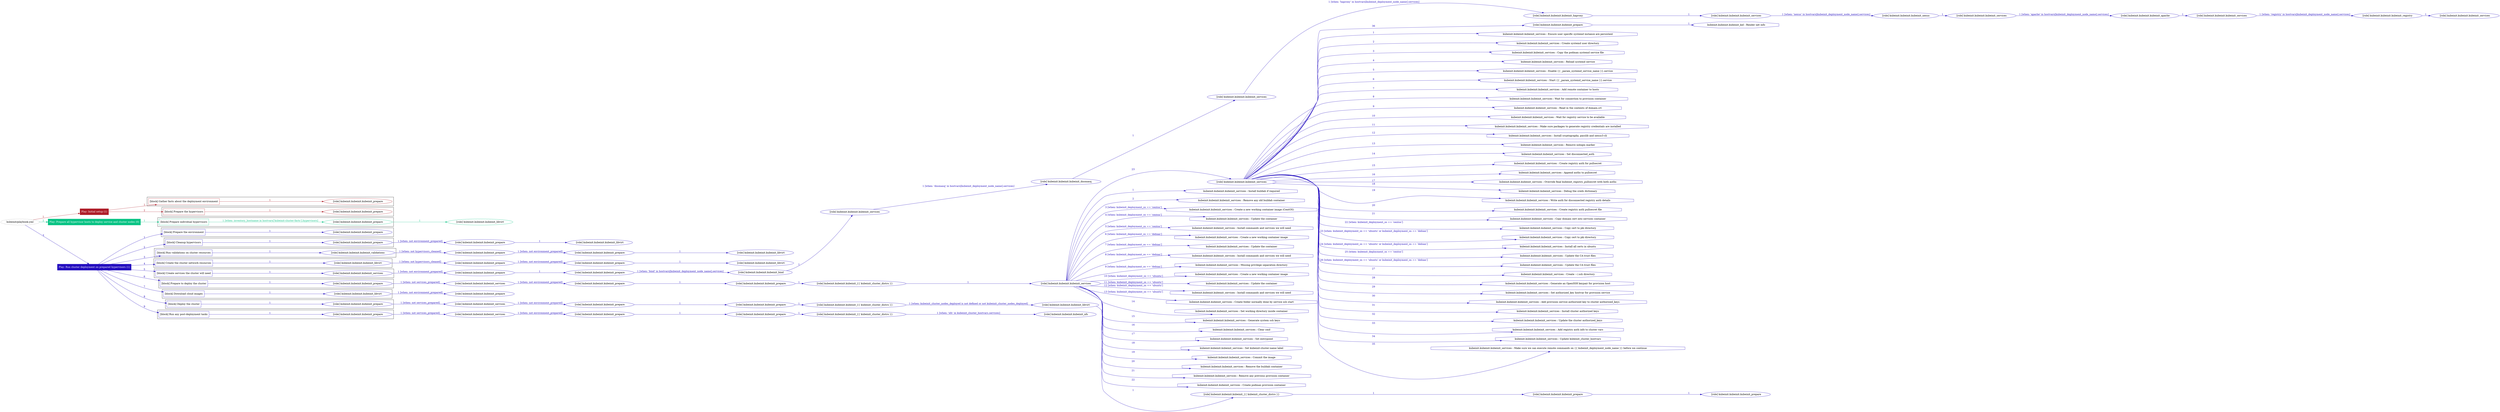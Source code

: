 digraph {
	graph [concentrate=true ordering=in rankdir=LR ratio=fill]
	edge [esep=5 sep=10]
	"kubeinit/playbook.yml" [id=root_node style=dotted]
	play_7d61ea6c [label="Play: Initial setup (1)" color="#af1d29" fontcolor="#ffffff" id=play_7d61ea6c shape=box style=filled tooltip=localhost]
	"kubeinit/playbook.yml" -> play_7d61ea6c [label="1 " color="#af1d29" fontcolor="#af1d29" id=edge_88c2e256 labeltooltip="1 " tooltip="1 "]
	subgraph "kubeinit.kubeinit.kubeinit_prepare" {
		role_218ba692 [label="[role] kubeinit.kubeinit.kubeinit_prepare" color="#af1d29" id=role_218ba692 tooltip="kubeinit.kubeinit.kubeinit_prepare"]
	}
	subgraph "kubeinit.kubeinit.kubeinit_prepare" {
		role_42e1cca1 [label="[role] kubeinit.kubeinit.kubeinit_prepare" color="#af1d29" id=role_42e1cca1 tooltip="kubeinit.kubeinit.kubeinit_prepare"]
	}
	subgraph "Play: Initial setup (1)" {
		play_7d61ea6c -> block_78f1d36e [label=1 color="#af1d29" fontcolor="#af1d29" id=edge_e539cd9f labeltooltip=1 tooltip=1]
		subgraph cluster_block_78f1d36e {
			block_78f1d36e [label="[block] Gather facts about the deployment environment" color="#af1d29" id=block_78f1d36e labeltooltip="Gather facts about the deployment environment" shape=box tooltip="Gather facts about the deployment environment"]
			block_78f1d36e -> role_218ba692 [label="1 " color="#af1d29" fontcolor="#af1d29" id=edge_df87d06f labeltooltip="1 " tooltip="1 "]
		}
		play_7d61ea6c -> block_b5ccfaa4 [label=2 color="#af1d29" fontcolor="#af1d29" id=edge_01717694 labeltooltip=2 tooltip=2]
		subgraph cluster_block_b5ccfaa4 {
			block_b5ccfaa4 [label="[block] Prepare the hypervisors" color="#af1d29" id=block_b5ccfaa4 labeltooltip="Prepare the hypervisors" shape=box tooltip="Prepare the hypervisors"]
			block_b5ccfaa4 -> role_42e1cca1 [label="1 " color="#af1d29" fontcolor="#af1d29" id=edge_dfc67ec9 labeltooltip="1 " tooltip="1 "]
		}
	}
	play_337996bc [label="Play: Prepare all hypervisor hosts to deploy service and cluster nodes (0)" color="#09c384" fontcolor="#ffffff" id=play_337996bc shape=box style=filled tooltip="Play: Prepare all hypervisor hosts to deploy service and cluster nodes (0)"]
	"kubeinit/playbook.yml" -> play_337996bc [label="2 " color="#09c384" fontcolor="#09c384" id=edge_3e38da52 labeltooltip="2 " tooltip="2 "]
	subgraph "kubeinit.kubeinit.kubeinit_libvirt" {
		role_587dbd79 [label="[role] kubeinit.kubeinit.kubeinit_libvirt" color="#09c384" id=role_587dbd79 tooltip="kubeinit.kubeinit.kubeinit_libvirt"]
	}
	subgraph "kubeinit.kubeinit.kubeinit_prepare" {
		role_90dcec0d [label="[role] kubeinit.kubeinit.kubeinit_prepare" color="#09c384" id=role_90dcec0d tooltip="kubeinit.kubeinit.kubeinit_prepare"]
		role_90dcec0d -> role_587dbd79 [label="1 " color="#09c384" fontcolor="#09c384" id=edge_f2568300 labeltooltip="1 " tooltip="1 "]
	}
	subgraph "Play: Prepare all hypervisor hosts to deploy service and cluster nodes (0)" {
		play_337996bc -> block_8254160a [label=1 color="#09c384" fontcolor="#09c384" id=edge_e2ed8697 labeltooltip=1 tooltip=1]
		subgraph cluster_block_8254160a {
			block_8254160a [label="[block] Prepare individual hypervisors" color="#09c384" id=block_8254160a labeltooltip="Prepare individual hypervisors" shape=box tooltip="Prepare individual hypervisors"]
			block_8254160a -> role_90dcec0d [label="1 [when: inventory_hostname in hostvars['kubeinit-cluster-facts'].hypervisors]" color="#09c384" fontcolor="#09c384" id=edge_5eb7672c labeltooltip="1 [when: inventory_hostname in hostvars['kubeinit-cluster-facts'].hypervisors]" tooltip="1 [when: inventory_hostname in hostvars['kubeinit-cluster-facts'].hypervisors]"]
		}
	}
	play_95678001 [label="Play: Run cluster deployment on prepared hypervisors (1)" color="#230dbf" fontcolor="#ffffff" id=play_95678001 shape=box style=filled tooltip=localhost]
	"kubeinit/playbook.yml" -> play_95678001 [label="3 " color="#230dbf" fontcolor="#230dbf" id=edge_7377258d labeltooltip="3 " tooltip="3 "]
	subgraph "kubeinit.kubeinit.kubeinit_prepare" {
		role_5d25a914 [label="[role] kubeinit.kubeinit.kubeinit_prepare" color="#230dbf" id=role_5d25a914 tooltip="kubeinit.kubeinit.kubeinit_prepare"]
	}
	subgraph "kubeinit.kubeinit.kubeinit_libvirt" {
		role_2cac97a5 [label="[role] kubeinit.kubeinit.kubeinit_libvirt" color="#230dbf" id=role_2cac97a5 tooltip="kubeinit.kubeinit.kubeinit_libvirt"]
	}
	subgraph "kubeinit.kubeinit.kubeinit_prepare" {
		role_19a13c45 [label="[role] kubeinit.kubeinit.kubeinit_prepare" color="#230dbf" id=role_19a13c45 tooltip="kubeinit.kubeinit.kubeinit_prepare"]
		role_19a13c45 -> role_2cac97a5 [label="1 " color="#230dbf" fontcolor="#230dbf" id=edge_e1b2a220 labeltooltip="1 " tooltip="1 "]
	}
	subgraph "kubeinit.kubeinit.kubeinit_prepare" {
		role_80992db8 [label="[role] kubeinit.kubeinit.kubeinit_prepare" color="#230dbf" id=role_80992db8 tooltip="kubeinit.kubeinit.kubeinit_prepare"]
		role_80992db8 -> role_19a13c45 [label="1 [when: not environment_prepared]" color="#230dbf" fontcolor="#230dbf" id=edge_bce3ff36 labeltooltip="1 [when: not environment_prepared]" tooltip="1 [when: not environment_prepared]"]
	}
	subgraph "kubeinit.kubeinit.kubeinit_libvirt" {
		role_c8761b97 [label="[role] kubeinit.kubeinit.kubeinit_libvirt" color="#230dbf" id=role_c8761b97 tooltip="kubeinit.kubeinit.kubeinit_libvirt"]
	}
	subgraph "kubeinit.kubeinit.kubeinit_prepare" {
		role_9e567386 [label="[role] kubeinit.kubeinit.kubeinit_prepare" color="#230dbf" id=role_9e567386 tooltip="kubeinit.kubeinit.kubeinit_prepare"]
		role_9e567386 -> role_c8761b97 [label="1 " color="#230dbf" fontcolor="#230dbf" id=edge_e63dd2c3 labeltooltip="1 " tooltip="1 "]
	}
	subgraph "kubeinit.kubeinit.kubeinit_prepare" {
		role_c4551bde [label="[role] kubeinit.kubeinit.kubeinit_prepare" color="#230dbf" id=role_c4551bde tooltip="kubeinit.kubeinit.kubeinit_prepare"]
		role_c4551bde -> role_9e567386 [label="1 [when: not environment_prepared]" color="#230dbf" fontcolor="#230dbf" id=edge_ccf11291 labeltooltip="1 [when: not environment_prepared]" tooltip="1 [when: not environment_prepared]"]
	}
	subgraph "kubeinit.kubeinit.kubeinit_validations" {
		role_9ee7cbcf [label="[role] kubeinit.kubeinit.kubeinit_validations" color="#230dbf" id=role_9ee7cbcf tooltip="kubeinit.kubeinit.kubeinit_validations"]
		role_9ee7cbcf -> role_c4551bde [label="1 [when: not hypervisors_cleaned]" color="#230dbf" fontcolor="#230dbf" id=edge_782baaf1 labeltooltip="1 [when: not hypervisors_cleaned]" tooltip="1 [when: not hypervisors_cleaned]"]
	}
	subgraph "kubeinit.kubeinit.kubeinit_libvirt" {
		role_fae873b2 [label="[role] kubeinit.kubeinit.kubeinit_libvirt" color="#230dbf" id=role_fae873b2 tooltip="kubeinit.kubeinit.kubeinit_libvirt"]
	}
	subgraph "kubeinit.kubeinit.kubeinit_prepare" {
		role_1d4e5b39 [label="[role] kubeinit.kubeinit.kubeinit_prepare" color="#230dbf" id=role_1d4e5b39 tooltip="kubeinit.kubeinit.kubeinit_prepare"]
		role_1d4e5b39 -> role_fae873b2 [label="1 " color="#230dbf" fontcolor="#230dbf" id=edge_d7d462d2 labeltooltip="1 " tooltip="1 "]
	}
	subgraph "kubeinit.kubeinit.kubeinit_prepare" {
		role_d7343a6d [label="[role] kubeinit.kubeinit.kubeinit_prepare" color="#230dbf" id=role_d7343a6d tooltip="kubeinit.kubeinit.kubeinit_prepare"]
		role_d7343a6d -> role_1d4e5b39 [label="1 [when: not environment_prepared]" color="#230dbf" fontcolor="#230dbf" id=edge_96cd9d41 labeltooltip="1 [when: not environment_prepared]" tooltip="1 [when: not environment_prepared]"]
	}
	subgraph "kubeinit.kubeinit.kubeinit_libvirt" {
		role_e033e27e [label="[role] kubeinit.kubeinit.kubeinit_libvirt" color="#230dbf" id=role_e033e27e tooltip="kubeinit.kubeinit.kubeinit_libvirt"]
		role_e033e27e -> role_d7343a6d [label="1 [when: not hypervisors_cleaned]" color="#230dbf" fontcolor="#230dbf" id=edge_8e3ccb57 labeltooltip="1 [when: not hypervisors_cleaned]" tooltip="1 [when: not hypervisors_cleaned]"]
	}
	subgraph "kubeinit.kubeinit.kubeinit_services" {
		role_db123573 [label="[role] kubeinit.kubeinit.kubeinit_services" color="#230dbf" id=role_db123573 tooltip="kubeinit.kubeinit.kubeinit_services"]
	}
	subgraph "kubeinit.kubeinit.kubeinit_registry" {
		role_88b994d7 [label="[role] kubeinit.kubeinit.kubeinit_registry" color="#230dbf" id=role_88b994d7 tooltip="kubeinit.kubeinit.kubeinit_registry"]
		role_88b994d7 -> role_db123573 [label="1 " color="#230dbf" fontcolor="#230dbf" id=edge_b300190f labeltooltip="1 " tooltip="1 "]
	}
	subgraph "kubeinit.kubeinit.kubeinit_services" {
		role_d9fad2c3 [label="[role] kubeinit.kubeinit.kubeinit_services" color="#230dbf" id=role_d9fad2c3 tooltip="kubeinit.kubeinit.kubeinit_services"]
		role_d9fad2c3 -> role_88b994d7 [label="1 [when: 'registry' in hostvars[kubeinit_deployment_node_name].services]" color="#230dbf" fontcolor="#230dbf" id=edge_56b91cc3 labeltooltip="1 [when: 'registry' in hostvars[kubeinit_deployment_node_name].services]" tooltip="1 [when: 'registry' in hostvars[kubeinit_deployment_node_name].services]"]
	}
	subgraph "kubeinit.kubeinit.kubeinit_apache" {
		role_f2ddef99 [label="[role] kubeinit.kubeinit.kubeinit_apache" color="#230dbf" id=role_f2ddef99 tooltip="kubeinit.kubeinit.kubeinit_apache"]
		role_f2ddef99 -> role_d9fad2c3 [label="1 " color="#230dbf" fontcolor="#230dbf" id=edge_4757cba7 labeltooltip="1 " tooltip="1 "]
	}
	subgraph "kubeinit.kubeinit.kubeinit_services" {
		role_0df9dbcc [label="[role] kubeinit.kubeinit.kubeinit_services" color="#230dbf" id=role_0df9dbcc tooltip="kubeinit.kubeinit.kubeinit_services"]
		role_0df9dbcc -> role_f2ddef99 [label="1 [when: 'apache' in hostvars[kubeinit_deployment_node_name].services]" color="#230dbf" fontcolor="#230dbf" id=edge_34fe0ac6 labeltooltip="1 [when: 'apache' in hostvars[kubeinit_deployment_node_name].services]" tooltip="1 [when: 'apache' in hostvars[kubeinit_deployment_node_name].services]"]
	}
	subgraph "kubeinit.kubeinit.kubeinit_nexus" {
		role_4dfe789b [label="[role] kubeinit.kubeinit.kubeinit_nexus" color="#230dbf" id=role_4dfe789b tooltip="kubeinit.kubeinit.kubeinit_nexus"]
		role_4dfe789b -> role_0df9dbcc [label="1 " color="#230dbf" fontcolor="#230dbf" id=edge_fd6e7ac4 labeltooltip="1 " tooltip="1 "]
	}
	subgraph "kubeinit.kubeinit.kubeinit_services" {
		role_3d70c609 [label="[role] kubeinit.kubeinit.kubeinit_services" color="#230dbf" id=role_3d70c609 tooltip="kubeinit.kubeinit.kubeinit_services"]
		role_3d70c609 -> role_4dfe789b [label="1 [when: 'nexus' in hostvars[kubeinit_deployment_node_name].services]" color="#230dbf" fontcolor="#230dbf" id=edge_78c424fd labeltooltip="1 [when: 'nexus' in hostvars[kubeinit_deployment_node_name].services]" tooltip="1 [when: 'nexus' in hostvars[kubeinit_deployment_node_name].services]"]
	}
	subgraph "kubeinit.kubeinit.kubeinit_haproxy" {
		role_f7423091 [label="[role] kubeinit.kubeinit.kubeinit_haproxy" color="#230dbf" id=role_f7423091 tooltip="kubeinit.kubeinit.kubeinit_haproxy"]
		role_f7423091 -> role_3d70c609 [label="1 " color="#230dbf" fontcolor="#230dbf" id=edge_32656a90 labeltooltip="1 " tooltip="1 "]
	}
	subgraph "kubeinit.kubeinit.kubeinit_services" {
		role_9e893a77 [label="[role] kubeinit.kubeinit.kubeinit_services" color="#230dbf" id=role_9e893a77 tooltip="kubeinit.kubeinit.kubeinit_services"]
		role_9e893a77 -> role_f7423091 [label="1 [when: 'haproxy' in hostvars[kubeinit_deployment_node_name].services]" color="#230dbf" fontcolor="#230dbf" id=edge_9fe0dad7 labeltooltip="1 [when: 'haproxy' in hostvars[kubeinit_deployment_node_name].services]" tooltip="1 [when: 'haproxy' in hostvars[kubeinit_deployment_node_name].services]"]
	}
	subgraph "kubeinit.kubeinit.kubeinit_dnsmasq" {
		role_34a0e9b1 [label="[role] kubeinit.kubeinit.kubeinit_dnsmasq" color="#230dbf" id=role_34a0e9b1 tooltip="kubeinit.kubeinit.kubeinit_dnsmasq"]
		role_34a0e9b1 -> role_9e893a77 [label="1 " color="#230dbf" fontcolor="#230dbf" id=edge_c68420bf labeltooltip="1 " tooltip="1 "]
	}
	subgraph "kubeinit.kubeinit.kubeinit_services" {
		role_580269e7 [label="[role] kubeinit.kubeinit.kubeinit_services" color="#230dbf" id=role_580269e7 tooltip="kubeinit.kubeinit.kubeinit_services"]
		role_580269e7 -> role_34a0e9b1 [label="1 [when: 'dnsmasq' in hostvars[kubeinit_deployment_node_name].services]" color="#230dbf" fontcolor="#230dbf" id=edge_71a7fb12 labeltooltip="1 [when: 'dnsmasq' in hostvars[kubeinit_deployment_node_name].services]" tooltip="1 [when: 'dnsmasq' in hostvars[kubeinit_deployment_node_name].services]"]
	}
	subgraph "kubeinit.kubeinit.kubeinit_bind" {
		role_4f9d4d22 [label="[role] kubeinit.kubeinit.kubeinit_bind" color="#230dbf" id=role_4f9d4d22 tooltip="kubeinit.kubeinit.kubeinit_bind"]
		role_4f9d4d22 -> role_580269e7 [label="1 " color="#230dbf" fontcolor="#230dbf" id=edge_3c36a579 labeltooltip="1 " tooltip="1 "]
	}
	subgraph "kubeinit.kubeinit.kubeinit_prepare" {
		role_f7a27719 [label="[role] kubeinit.kubeinit.kubeinit_prepare" color="#230dbf" id=role_f7a27719 tooltip="kubeinit.kubeinit.kubeinit_prepare"]
		role_f7a27719 -> role_4f9d4d22 [label="1 [when: 'bind' in hostvars[kubeinit_deployment_node_name].services]" color="#230dbf" fontcolor="#230dbf" id=edge_c95a2fa7 labeltooltip="1 [when: 'bind' in hostvars[kubeinit_deployment_node_name].services]" tooltip="1 [when: 'bind' in hostvars[kubeinit_deployment_node_name].services]"]
	}
	subgraph "kubeinit.kubeinit.kubeinit_prepare" {
		role_a271aa7f [label="[role] kubeinit.kubeinit.kubeinit_prepare" color="#230dbf" id=role_a271aa7f tooltip="kubeinit.kubeinit.kubeinit_prepare"]
		role_a271aa7f -> role_f7a27719 [label="1 " color="#230dbf" fontcolor="#230dbf" id=edge_17f88735 labeltooltip="1 " tooltip="1 "]
	}
	subgraph "kubeinit.kubeinit.kubeinit_services" {
		role_bc621f3e [label="[role] kubeinit.kubeinit.kubeinit_services" color="#230dbf" id=role_bc621f3e tooltip="kubeinit.kubeinit.kubeinit_services"]
		role_bc621f3e -> role_a271aa7f [label="1 [when: not environment_prepared]" color="#230dbf" fontcolor="#230dbf" id=edge_af7eefa5 labeltooltip="1 [when: not environment_prepared]" tooltip="1 [when: not environment_prepared]"]
	}
	subgraph "kubeinit.kubeinit.kubeinit_prepare" {
		role_efca59ab [label="[role] kubeinit.kubeinit.kubeinit_prepare" color="#230dbf" id=role_efca59ab tooltip="kubeinit.kubeinit.kubeinit_prepare"]
		task_75b17662 [label="kubeinit.kubeinit.kubeinit_kid : Render net info" color="#230dbf" hello="kubeinit.kubeinit.kubeinit_kid : Render net info" id=task_75b17662 shape=octagon tooltip="kubeinit.kubeinit.kubeinit_kid : Render net info"]
		role_efca59ab -> task_75b17662 [label="1 " color="#230dbf" fontcolor="#230dbf" id=edge_5da27259 labeltooltip="1 " tooltip="1 "]
	}
	subgraph "kubeinit.kubeinit.kubeinit_services" {
		role_534b44d8 [label="[role] kubeinit.kubeinit.kubeinit_services" color="#230dbf" id=role_534b44d8 tooltip="kubeinit.kubeinit.kubeinit_services"]
		task_66f13d1b [label="kubeinit.kubeinit.kubeinit_services : Ensure user specific systemd instance are persistent" color="#230dbf" hello="kubeinit.kubeinit.kubeinit_services : Ensure user specific systemd instance are persistent" id=task_66f13d1b shape=octagon tooltip="kubeinit.kubeinit.kubeinit_services : Ensure user specific systemd instance are persistent"]
		role_534b44d8 -> task_66f13d1b [label="1 " color="#230dbf" fontcolor="#230dbf" id=edge_c31d1933 labeltooltip="1 " tooltip="1 "]
		task_b8e2bca9 [label="kubeinit.kubeinit.kubeinit_services : Create systemd user directory" color="#230dbf" hello="kubeinit.kubeinit.kubeinit_services : Create systemd user directory" id=task_b8e2bca9 shape=octagon tooltip="kubeinit.kubeinit.kubeinit_services : Create systemd user directory"]
		role_534b44d8 -> task_b8e2bca9 [label="2 " color="#230dbf" fontcolor="#230dbf" id=edge_fd7d64bf labeltooltip="2 " tooltip="2 "]
		task_4027b3bc [label="kubeinit.kubeinit.kubeinit_services : Copy the podman systemd service file" color="#230dbf" hello="kubeinit.kubeinit.kubeinit_services : Copy the podman systemd service file" id=task_4027b3bc shape=octagon tooltip="kubeinit.kubeinit.kubeinit_services : Copy the podman systemd service file"]
		role_534b44d8 -> task_4027b3bc [label="3 " color="#230dbf" fontcolor="#230dbf" id=edge_71b60082 labeltooltip="3 " tooltip="3 "]
		task_3a72a248 [label="kubeinit.kubeinit.kubeinit_services : Reload systemd service" color="#230dbf" hello="kubeinit.kubeinit.kubeinit_services : Reload systemd service" id=task_3a72a248 shape=octagon tooltip="kubeinit.kubeinit.kubeinit_services : Reload systemd service"]
		role_534b44d8 -> task_3a72a248 [label="4 " color="#230dbf" fontcolor="#230dbf" id=edge_99598549 labeltooltip="4 " tooltip="4 "]
		task_38651850 [label="kubeinit.kubeinit.kubeinit_services : Enable {{ _param_systemd_service_name }}.service" color="#230dbf" hello="kubeinit.kubeinit.kubeinit_services : Enable {{ _param_systemd_service_name }}.service" id=task_38651850 shape=octagon tooltip="kubeinit.kubeinit.kubeinit_services : Enable {{ _param_systemd_service_name }}.service"]
		role_534b44d8 -> task_38651850 [label="5 " color="#230dbf" fontcolor="#230dbf" id=edge_51293085 labeltooltip="5 " tooltip="5 "]
		task_50a22d8d [label="kubeinit.kubeinit.kubeinit_services : Start {{ _param_systemd_service_name }}.service" color="#230dbf" hello="kubeinit.kubeinit.kubeinit_services : Start {{ _param_systemd_service_name }}.service" id=task_50a22d8d shape=octagon tooltip="kubeinit.kubeinit.kubeinit_services : Start {{ _param_systemd_service_name }}.service"]
		role_534b44d8 -> task_50a22d8d [label="6 " color="#230dbf" fontcolor="#230dbf" id=edge_d4e97fe6 labeltooltip="6 " tooltip="6 "]
		task_dc4ad834 [label="kubeinit.kubeinit.kubeinit_services : Add remote container to hosts" color="#230dbf" hello="kubeinit.kubeinit.kubeinit_services : Add remote container to hosts" id=task_dc4ad834 shape=octagon tooltip="kubeinit.kubeinit.kubeinit_services : Add remote container to hosts"]
		role_534b44d8 -> task_dc4ad834 [label="7 " color="#230dbf" fontcolor="#230dbf" id=edge_ce79bc1b labeltooltip="7 " tooltip="7 "]
		task_248d3a52 [label="kubeinit.kubeinit.kubeinit_services : Wait for connection to provision container" color="#230dbf" hello="kubeinit.kubeinit.kubeinit_services : Wait for connection to provision container" id=task_248d3a52 shape=octagon tooltip="kubeinit.kubeinit.kubeinit_services : Wait for connection to provision container"]
		role_534b44d8 -> task_248d3a52 [label="8 " color="#230dbf" fontcolor="#230dbf" id=edge_3bcf9901 labeltooltip="8 " tooltip="8 "]
		task_80af3102 [label="kubeinit.kubeinit.kubeinit_services : Read in the contents of domain.crt" color="#230dbf" hello="kubeinit.kubeinit.kubeinit_services : Read in the contents of domain.crt" id=task_80af3102 shape=octagon tooltip="kubeinit.kubeinit.kubeinit_services : Read in the contents of domain.crt"]
		role_534b44d8 -> task_80af3102 [label="9 " color="#230dbf" fontcolor="#230dbf" id=edge_9c235ef5 labeltooltip="9 " tooltip="9 "]
		task_e3970bf9 [label="kubeinit.kubeinit.kubeinit_services : Wait for registry service to be available" color="#230dbf" hello="kubeinit.kubeinit.kubeinit_services : Wait for registry service to be available" id=task_e3970bf9 shape=octagon tooltip="kubeinit.kubeinit.kubeinit_services : Wait for registry service to be available"]
		role_534b44d8 -> task_e3970bf9 [label="10 " color="#230dbf" fontcolor="#230dbf" id=edge_6a93900a labeltooltip="10 " tooltip="10 "]
		task_783feeb9 [label="kubeinit.kubeinit.kubeinit_services : Make sure packages to generate registry credentials are installed" color="#230dbf" hello="kubeinit.kubeinit.kubeinit_services : Make sure packages to generate registry credentials are installed" id=task_783feeb9 shape=octagon tooltip="kubeinit.kubeinit.kubeinit_services : Make sure packages to generate registry credentials are installed"]
		role_534b44d8 -> task_783feeb9 [label="11 " color="#230dbf" fontcolor="#230dbf" id=edge_7c3d4248 labeltooltip="11 " tooltip="11 "]
		task_52499f2d [label="kubeinit.kubeinit.kubeinit_services : Install cryptography, passlib and nexus3-cli" color="#230dbf" hello="kubeinit.kubeinit.kubeinit_services : Install cryptography, passlib and nexus3-cli" id=task_52499f2d shape=octagon tooltip="kubeinit.kubeinit.kubeinit_services : Install cryptography, passlib and nexus3-cli"]
		role_534b44d8 -> task_52499f2d [label="12 " color="#230dbf" fontcolor="#230dbf" id=edge_704d2efe labeltooltip="12 " tooltip="12 "]
		task_a5b01d16 [label="kubeinit.kubeinit.kubeinit_services : Remove nologin marker" color="#230dbf" hello="kubeinit.kubeinit.kubeinit_services : Remove nologin marker" id=task_a5b01d16 shape=octagon tooltip="kubeinit.kubeinit.kubeinit_services : Remove nologin marker"]
		role_534b44d8 -> task_a5b01d16 [label="13 " color="#230dbf" fontcolor="#230dbf" id=edge_56bdea27 labeltooltip="13 " tooltip="13 "]
		task_ad2b7c07 [label="kubeinit.kubeinit.kubeinit_services : Set disconnected_auth" color="#230dbf" hello="kubeinit.kubeinit.kubeinit_services : Set disconnected_auth" id=task_ad2b7c07 shape=octagon tooltip="kubeinit.kubeinit.kubeinit_services : Set disconnected_auth"]
		role_534b44d8 -> task_ad2b7c07 [label="14 " color="#230dbf" fontcolor="#230dbf" id=edge_efce93bb labeltooltip="14 " tooltip="14 "]
		task_423ca103 [label="kubeinit.kubeinit.kubeinit_services : Create registry auth for pullsecret" color="#230dbf" hello="kubeinit.kubeinit.kubeinit_services : Create registry auth for pullsecret" id=task_423ca103 shape=octagon tooltip="kubeinit.kubeinit.kubeinit_services : Create registry auth for pullsecret"]
		role_534b44d8 -> task_423ca103 [label="15 " color="#230dbf" fontcolor="#230dbf" id=edge_01047e34 labeltooltip="15 " tooltip="15 "]
		task_a5b89620 [label="kubeinit.kubeinit.kubeinit_services : Append auths to pullsecret" color="#230dbf" hello="kubeinit.kubeinit.kubeinit_services : Append auths to pullsecret" id=task_a5b89620 shape=octagon tooltip="kubeinit.kubeinit.kubeinit_services : Append auths to pullsecret"]
		role_534b44d8 -> task_a5b89620 [label="16 " color="#230dbf" fontcolor="#230dbf" id=edge_fb89d2b2 labeltooltip="16 " tooltip="16 "]
		task_4978e60f [label="kubeinit.kubeinit.kubeinit_services : Override final kubeinit_registry_pullsecret with both auths" color="#230dbf" hello="kubeinit.kubeinit.kubeinit_services : Override final kubeinit_registry_pullsecret with both auths" id=task_4978e60f shape=octagon tooltip="kubeinit.kubeinit.kubeinit_services : Override final kubeinit_registry_pullsecret with both auths"]
		role_534b44d8 -> task_4978e60f [label="17 " color="#230dbf" fontcolor="#230dbf" id=edge_07c00784 labeltooltip="17 " tooltip="17 "]
		task_f6fea135 [label="kubeinit.kubeinit.kubeinit_services : Debug the creds dictionary" color="#230dbf" hello="kubeinit.kubeinit.kubeinit_services : Debug the creds dictionary" id=task_f6fea135 shape=octagon tooltip="kubeinit.kubeinit.kubeinit_services : Debug the creds dictionary"]
		role_534b44d8 -> task_f6fea135 [label="18 " color="#230dbf" fontcolor="#230dbf" id=edge_2069ada4 labeltooltip="18 " tooltip="18 "]
		task_b21bf667 [label="kubeinit.kubeinit.kubeinit_services : Write auth for disconnected registry auth details" color="#230dbf" hello="kubeinit.kubeinit.kubeinit_services : Write auth for disconnected registry auth details" id=task_b21bf667 shape=octagon tooltip="kubeinit.kubeinit.kubeinit_services : Write auth for disconnected registry auth details"]
		role_534b44d8 -> task_b21bf667 [label="19 " color="#230dbf" fontcolor="#230dbf" id=edge_4575f4a7 labeltooltip="19 " tooltip="19 "]
		task_33a2fa48 [label="kubeinit.kubeinit.kubeinit_services : Create registry auth pullsecret file" color="#230dbf" hello="kubeinit.kubeinit.kubeinit_services : Create registry auth pullsecret file" id=task_33a2fa48 shape=octagon tooltip="kubeinit.kubeinit.kubeinit_services : Create registry auth pullsecret file"]
		role_534b44d8 -> task_33a2fa48 [label="20 " color="#230dbf" fontcolor="#230dbf" id=edge_fc8e9f23 labeltooltip="20 " tooltip="20 "]
		task_41f0b075 [label="kubeinit.kubeinit.kubeinit_services : Copy domain cert into services container" color="#230dbf" hello="kubeinit.kubeinit.kubeinit_services : Copy domain cert into services container" id=task_41f0b075 shape=octagon tooltip="kubeinit.kubeinit.kubeinit_services : Copy domain cert into services container"]
		role_534b44d8 -> task_41f0b075 [label="21 " color="#230dbf" fontcolor="#230dbf" id=edge_4bece75c labeltooltip="21 " tooltip="21 "]
		task_045c91ba [label="kubeinit.kubeinit.kubeinit_services : Copy cert to pki directory" color="#230dbf" hello="kubeinit.kubeinit.kubeinit_services : Copy cert to pki directory" id=task_045c91ba shape=octagon tooltip="kubeinit.kubeinit.kubeinit_services : Copy cert to pki directory"]
		role_534b44d8 -> task_045c91ba [label="22 [when: kubeinit_deployment_os == 'centos']" color="#230dbf" fontcolor="#230dbf" id=edge_6c25ff69 labeltooltip="22 [when: kubeinit_deployment_os == 'centos']" tooltip="22 [when: kubeinit_deployment_os == 'centos']"]
		task_8fbc918d [label="kubeinit.kubeinit.kubeinit_services : Copy cert to pki directory" color="#230dbf" hello="kubeinit.kubeinit.kubeinit_services : Copy cert to pki directory" id=task_8fbc918d shape=octagon tooltip="kubeinit.kubeinit.kubeinit_services : Copy cert to pki directory"]
		role_534b44d8 -> task_8fbc918d [label="23 [when: kubeinit_deployment_os == 'ubuntu' or kubeinit_deployment_os == 'debian']" color="#230dbf" fontcolor="#230dbf" id=edge_595a11f6 labeltooltip="23 [when: kubeinit_deployment_os == 'ubuntu' or kubeinit_deployment_os == 'debian']" tooltip="23 [when: kubeinit_deployment_os == 'ubuntu' or kubeinit_deployment_os == 'debian']"]
		task_f17dd472 [label="kubeinit.kubeinit.kubeinit_services : Install all certs in ubuntu" color="#230dbf" hello="kubeinit.kubeinit.kubeinit_services : Install all certs in ubuntu" id=task_f17dd472 shape=octagon tooltip="kubeinit.kubeinit.kubeinit_services : Install all certs in ubuntu"]
		role_534b44d8 -> task_f17dd472 [label="24 [when: kubeinit_deployment_os == 'ubuntu' or kubeinit_deployment_os == 'debian']" color="#230dbf" fontcolor="#230dbf" id=edge_d9fbd9be labeltooltip="24 [when: kubeinit_deployment_os == 'ubuntu' or kubeinit_deployment_os == 'debian']" tooltip="24 [when: kubeinit_deployment_os == 'ubuntu' or kubeinit_deployment_os == 'debian']"]
		task_96e3dc9b [label="kubeinit.kubeinit.kubeinit_services : Update the CA trust files" color="#230dbf" hello="kubeinit.kubeinit.kubeinit_services : Update the CA trust files" id=task_96e3dc9b shape=octagon tooltip="kubeinit.kubeinit.kubeinit_services : Update the CA trust files"]
		role_534b44d8 -> task_96e3dc9b [label="25 [when: kubeinit_deployment_os == 'centos']" color="#230dbf" fontcolor="#230dbf" id=edge_67093b2d labeltooltip="25 [when: kubeinit_deployment_os == 'centos']" tooltip="25 [when: kubeinit_deployment_os == 'centos']"]
		task_8855723f [label="kubeinit.kubeinit.kubeinit_services : Update the CA trust files" color="#230dbf" hello="kubeinit.kubeinit.kubeinit_services : Update the CA trust files" id=task_8855723f shape=octagon tooltip="kubeinit.kubeinit.kubeinit_services : Update the CA trust files"]
		role_534b44d8 -> task_8855723f [label="26 [when: kubeinit_deployment_os == 'ubuntu' or kubeinit_deployment_os == 'debian']" color="#230dbf" fontcolor="#230dbf" id=edge_a757a131 labeltooltip="26 [when: kubeinit_deployment_os == 'ubuntu' or kubeinit_deployment_os == 'debian']" tooltip="26 [when: kubeinit_deployment_os == 'ubuntu' or kubeinit_deployment_os == 'debian']"]
		task_e050a2e1 [label="kubeinit.kubeinit.kubeinit_services : Create ~/.ssh directory" color="#230dbf" hello="kubeinit.kubeinit.kubeinit_services : Create ~/.ssh directory" id=task_e050a2e1 shape=octagon tooltip="kubeinit.kubeinit.kubeinit_services : Create ~/.ssh directory"]
		role_534b44d8 -> task_e050a2e1 [label="27 " color="#230dbf" fontcolor="#230dbf" id=edge_54503ced labeltooltip="27 " tooltip="27 "]
		task_dd314001 [label="kubeinit.kubeinit.kubeinit_services : Generate an OpenSSH keypair for provision host" color="#230dbf" hello="kubeinit.kubeinit.kubeinit_services : Generate an OpenSSH keypair for provision host" id=task_dd314001 shape=octagon tooltip="kubeinit.kubeinit.kubeinit_services : Generate an OpenSSH keypair for provision host"]
		role_534b44d8 -> task_dd314001 [label="28 " color="#230dbf" fontcolor="#230dbf" id=edge_eef1d752 labeltooltip="28 " tooltip="28 "]
		task_d144e6fd [label="kubeinit.kubeinit.kubeinit_services : Set authorized_key hostvar for provision service" color="#230dbf" hello="kubeinit.kubeinit.kubeinit_services : Set authorized_key hostvar for provision service" id=task_d144e6fd shape=octagon tooltip="kubeinit.kubeinit.kubeinit_services : Set authorized_key hostvar for provision service"]
		role_534b44d8 -> task_d144e6fd [label="29 " color="#230dbf" fontcolor="#230dbf" id=edge_2ef035f9 labeltooltip="29 " tooltip="29 "]
		task_5880b897 [label="kubeinit.kubeinit.kubeinit_services : Add provision service authorized key to cluster authorized_keys" color="#230dbf" hello="kubeinit.kubeinit.kubeinit_services : Add provision service authorized key to cluster authorized_keys" id=task_5880b897 shape=octagon tooltip="kubeinit.kubeinit.kubeinit_services : Add provision service authorized key to cluster authorized_keys"]
		role_534b44d8 -> task_5880b897 [label="30 " color="#230dbf" fontcolor="#230dbf" id=edge_9cc696aa labeltooltip="30 " tooltip="30 "]
		task_c2045246 [label="kubeinit.kubeinit.kubeinit_services : Install cluster authorized keys" color="#230dbf" hello="kubeinit.kubeinit.kubeinit_services : Install cluster authorized keys" id=task_c2045246 shape=octagon tooltip="kubeinit.kubeinit.kubeinit_services : Install cluster authorized keys"]
		role_534b44d8 -> task_c2045246 [label="31 " color="#230dbf" fontcolor="#230dbf" id=edge_5dde42a0 labeltooltip="31 " tooltip="31 "]
		task_3d8b5f49 [label="kubeinit.kubeinit.kubeinit_services : Update the cluster authorized_keys" color="#230dbf" hello="kubeinit.kubeinit.kubeinit_services : Update the cluster authorized_keys" id=task_3d8b5f49 shape=octagon tooltip="kubeinit.kubeinit.kubeinit_services : Update the cluster authorized_keys"]
		role_534b44d8 -> task_3d8b5f49 [label="32 " color="#230dbf" fontcolor="#230dbf" id=edge_1819cff3 labeltooltip="32 " tooltip="32 "]
		task_19a7faf9 [label="kubeinit.kubeinit.kubeinit_services : Add registry auth info to cluster vars" color="#230dbf" hello="kubeinit.kubeinit.kubeinit_services : Add registry auth info to cluster vars" id=task_19a7faf9 shape=octagon tooltip="kubeinit.kubeinit.kubeinit_services : Add registry auth info to cluster vars"]
		role_534b44d8 -> task_19a7faf9 [label="33 " color="#230dbf" fontcolor="#230dbf" id=edge_25a7a0db labeltooltip="33 " tooltip="33 "]
		task_0759da87 [label="kubeinit.kubeinit.kubeinit_services : Update kubeinit_cluster_hostvars" color="#230dbf" hello="kubeinit.kubeinit.kubeinit_services : Update kubeinit_cluster_hostvars" id=task_0759da87 shape=octagon tooltip="kubeinit.kubeinit.kubeinit_services : Update kubeinit_cluster_hostvars"]
		role_534b44d8 -> task_0759da87 [label="34 " color="#230dbf" fontcolor="#230dbf" id=edge_6d8aa10f labeltooltip="34 " tooltip="34 "]
		task_ffcd5e83 [label="kubeinit.kubeinit.kubeinit_services : Make sure we can execute remote commands on {{ kubeinit_deployment_node_name }} before we continue" color="#230dbf" hello="kubeinit.kubeinit.kubeinit_services : Make sure we can execute remote commands on {{ kubeinit_deployment_node_name }} before we continue" id=task_ffcd5e83 shape=octagon tooltip="kubeinit.kubeinit.kubeinit_services : Make sure we can execute remote commands on {{ kubeinit_deployment_node_name }} before we continue"]
		role_534b44d8 -> task_ffcd5e83 [label="35 " color="#230dbf" fontcolor="#230dbf" id=edge_541fb8b9 labeltooltip="35 " tooltip="35 "]
		role_534b44d8 -> role_efca59ab [label="36 " color="#230dbf" fontcolor="#230dbf" id=edge_e2da68e5 labeltooltip="36 " tooltip="36 "]
	}
	subgraph "kubeinit.kubeinit.kubeinit_services" {
		role_e89c10c9 [label="[role] kubeinit.kubeinit.kubeinit_services" color="#230dbf" id=role_e89c10c9 tooltip="kubeinit.kubeinit.kubeinit_services"]
		task_093fc2da [label="kubeinit.kubeinit.kubeinit_services : Install buildah if required" color="#230dbf" hello="kubeinit.kubeinit.kubeinit_services : Install buildah if required" id=task_093fc2da shape=octagon tooltip="kubeinit.kubeinit.kubeinit_services : Install buildah if required"]
		role_e89c10c9 -> task_093fc2da [label="1 " color="#230dbf" fontcolor="#230dbf" id=edge_6455816b labeltooltip="1 " tooltip="1 "]
		task_4cf52068 [label="kubeinit.kubeinit.kubeinit_services : Remove any old buildah container" color="#230dbf" hello="kubeinit.kubeinit.kubeinit_services : Remove any old buildah container" id=task_4cf52068 shape=octagon tooltip="kubeinit.kubeinit.kubeinit_services : Remove any old buildah container"]
		role_e89c10c9 -> task_4cf52068 [label="2 " color="#230dbf" fontcolor="#230dbf" id=edge_2cdd4561 labeltooltip="2 " tooltip="2 "]
		task_b77bc86c [label="kubeinit.kubeinit.kubeinit_services : Create a new working container image (CentOS)" color="#230dbf" hello="kubeinit.kubeinit.kubeinit_services : Create a new working container image (CentOS)" id=task_b77bc86c shape=octagon tooltip="kubeinit.kubeinit.kubeinit_services : Create a new working container image (CentOS)"]
		role_e89c10c9 -> task_b77bc86c [label="3 [when: kubeinit_deployment_os == 'centos']" color="#230dbf" fontcolor="#230dbf" id=edge_26524c3a labeltooltip="3 [when: kubeinit_deployment_os == 'centos']" tooltip="3 [when: kubeinit_deployment_os == 'centos']"]
		task_ba5e6f45 [label="kubeinit.kubeinit.kubeinit_services : Update the container" color="#230dbf" hello="kubeinit.kubeinit.kubeinit_services : Update the container" id=task_ba5e6f45 shape=octagon tooltip="kubeinit.kubeinit.kubeinit_services : Update the container"]
		role_e89c10c9 -> task_ba5e6f45 [label="4 [when: kubeinit_deployment_os == 'centos']" color="#230dbf" fontcolor="#230dbf" id=edge_dfd43a93 labeltooltip="4 [when: kubeinit_deployment_os == 'centos']" tooltip="4 [when: kubeinit_deployment_os == 'centos']"]
		task_fae20935 [label="kubeinit.kubeinit.kubeinit_services : Install commands and services we will need" color="#230dbf" hello="kubeinit.kubeinit.kubeinit_services : Install commands and services we will need" id=task_fae20935 shape=octagon tooltip="kubeinit.kubeinit.kubeinit_services : Install commands and services we will need"]
		role_e89c10c9 -> task_fae20935 [label="5 [when: kubeinit_deployment_os == 'centos']" color="#230dbf" fontcolor="#230dbf" id=edge_4492f7eb labeltooltip="5 [when: kubeinit_deployment_os == 'centos']" tooltip="5 [when: kubeinit_deployment_os == 'centos']"]
		task_c390dee6 [label="kubeinit.kubeinit.kubeinit_services : Create a new working container image" color="#230dbf" hello="kubeinit.kubeinit.kubeinit_services : Create a new working container image" id=task_c390dee6 shape=octagon tooltip="kubeinit.kubeinit.kubeinit_services : Create a new working container image"]
		role_e89c10c9 -> task_c390dee6 [label="6 [when: kubeinit_deployment_os == 'debian']" color="#230dbf" fontcolor="#230dbf" id=edge_84c3078b labeltooltip="6 [when: kubeinit_deployment_os == 'debian']" tooltip="6 [when: kubeinit_deployment_os == 'debian']"]
		task_7ce407a8 [label="kubeinit.kubeinit.kubeinit_services : Update the container" color="#230dbf" hello="kubeinit.kubeinit.kubeinit_services : Update the container" id=task_7ce407a8 shape=octagon tooltip="kubeinit.kubeinit.kubeinit_services : Update the container"]
		role_e89c10c9 -> task_7ce407a8 [label="7 [when: kubeinit_deployment_os == 'debian']" color="#230dbf" fontcolor="#230dbf" id=edge_5db3150a labeltooltip="7 [when: kubeinit_deployment_os == 'debian']" tooltip="7 [when: kubeinit_deployment_os == 'debian']"]
		task_d96d5e81 [label="kubeinit.kubeinit.kubeinit_services : Install commands and services we will need" color="#230dbf" hello="kubeinit.kubeinit.kubeinit_services : Install commands and services we will need" id=task_d96d5e81 shape=octagon tooltip="kubeinit.kubeinit.kubeinit_services : Install commands and services we will need"]
		role_e89c10c9 -> task_d96d5e81 [label="8 [when: kubeinit_deployment_os == 'debian']" color="#230dbf" fontcolor="#230dbf" id=edge_5571c7a5 labeltooltip="8 [when: kubeinit_deployment_os == 'debian']" tooltip="8 [when: kubeinit_deployment_os == 'debian']"]
		task_9acbeaa8 [label="kubeinit.kubeinit.kubeinit_services : Missing privilege separation directory" color="#230dbf" hello="kubeinit.kubeinit.kubeinit_services : Missing privilege separation directory" id=task_9acbeaa8 shape=octagon tooltip="kubeinit.kubeinit.kubeinit_services : Missing privilege separation directory"]
		role_e89c10c9 -> task_9acbeaa8 [label="9 [when: kubeinit_deployment_os == 'debian']" color="#230dbf" fontcolor="#230dbf" id=edge_02241153 labeltooltip="9 [when: kubeinit_deployment_os == 'debian']" tooltip="9 [when: kubeinit_deployment_os == 'debian']"]
		task_294044bb [label="kubeinit.kubeinit.kubeinit_services : Create a new working container image" color="#230dbf" hello="kubeinit.kubeinit.kubeinit_services : Create a new working container image" id=task_294044bb shape=octagon tooltip="kubeinit.kubeinit.kubeinit_services : Create a new working container image"]
		role_e89c10c9 -> task_294044bb [label="10 [when: kubeinit_deployment_os == 'ubuntu']" color="#230dbf" fontcolor="#230dbf" id=edge_02e2600c labeltooltip="10 [when: kubeinit_deployment_os == 'ubuntu']" tooltip="10 [when: kubeinit_deployment_os == 'ubuntu']"]
		task_c2d82fe6 [label="kubeinit.kubeinit.kubeinit_services : Update the container" color="#230dbf" hello="kubeinit.kubeinit.kubeinit_services : Update the container" id=task_c2d82fe6 shape=octagon tooltip="kubeinit.kubeinit.kubeinit_services : Update the container"]
		role_e89c10c9 -> task_c2d82fe6 [label="11 [when: kubeinit_deployment_os == 'ubuntu']" color="#230dbf" fontcolor="#230dbf" id=edge_a41b7b5f labeltooltip="11 [when: kubeinit_deployment_os == 'ubuntu']" tooltip="11 [when: kubeinit_deployment_os == 'ubuntu']"]
		task_cc676eb4 [label="kubeinit.kubeinit.kubeinit_services : Install commands and services we will need" color="#230dbf" hello="kubeinit.kubeinit.kubeinit_services : Install commands and services we will need" id=task_cc676eb4 shape=octagon tooltip="kubeinit.kubeinit.kubeinit_services : Install commands and services we will need"]
		role_e89c10c9 -> task_cc676eb4 [label="12 [when: kubeinit_deployment_os == 'ubuntu']" color="#230dbf" fontcolor="#230dbf" id=edge_adcb9420 labeltooltip="12 [when: kubeinit_deployment_os == 'ubuntu']" tooltip="12 [when: kubeinit_deployment_os == 'ubuntu']"]
		task_c41e24f0 [label="kubeinit.kubeinit.kubeinit_services : Create folder normally done by service ssh start" color="#230dbf" hello="kubeinit.kubeinit.kubeinit_services : Create folder normally done by service ssh start" id=task_c41e24f0 shape=octagon tooltip="kubeinit.kubeinit.kubeinit_services : Create folder normally done by service ssh start"]
		role_e89c10c9 -> task_c41e24f0 [label="13 [when: kubeinit_deployment_os == 'ubuntu']" color="#230dbf" fontcolor="#230dbf" id=edge_6335e479 labeltooltip="13 [when: kubeinit_deployment_os == 'ubuntu']" tooltip="13 [when: kubeinit_deployment_os == 'ubuntu']"]
		task_22d1cd49 [label="kubeinit.kubeinit.kubeinit_services : Set working directory inside container" color="#230dbf" hello="kubeinit.kubeinit.kubeinit_services : Set working directory inside container" id=task_22d1cd49 shape=octagon tooltip="kubeinit.kubeinit.kubeinit_services : Set working directory inside container"]
		role_e89c10c9 -> task_22d1cd49 [label="14 " color="#230dbf" fontcolor="#230dbf" id=edge_2d5dd36b labeltooltip="14 " tooltip="14 "]
		task_8ea6ffee [label="kubeinit.kubeinit.kubeinit_services : Generate system ssh keys" color="#230dbf" hello="kubeinit.kubeinit.kubeinit_services : Generate system ssh keys" id=task_8ea6ffee shape=octagon tooltip="kubeinit.kubeinit.kubeinit_services : Generate system ssh keys"]
		role_e89c10c9 -> task_8ea6ffee [label="15 " color="#230dbf" fontcolor="#230dbf" id=edge_47939f5e labeltooltip="15 " tooltip="15 "]
		task_757d5666 [label="kubeinit.kubeinit.kubeinit_services : Clear cmd" color="#230dbf" hello="kubeinit.kubeinit.kubeinit_services : Clear cmd" id=task_757d5666 shape=octagon tooltip="kubeinit.kubeinit.kubeinit_services : Clear cmd"]
		role_e89c10c9 -> task_757d5666 [label="16 " color="#230dbf" fontcolor="#230dbf" id=edge_9ab6bd92 labeltooltip="16 " tooltip="16 "]
		task_0192eaf2 [label="kubeinit.kubeinit.kubeinit_services : Set entrypoint" color="#230dbf" hello="kubeinit.kubeinit.kubeinit_services : Set entrypoint" id=task_0192eaf2 shape=octagon tooltip="kubeinit.kubeinit.kubeinit_services : Set entrypoint"]
		role_e89c10c9 -> task_0192eaf2 [label="17 " color="#230dbf" fontcolor="#230dbf" id=edge_702f5d58 labeltooltip="17 " tooltip="17 "]
		task_ca5b743a [label="kubeinit.kubeinit.kubeinit_services : Set kubeinit-cluster-name label" color="#230dbf" hello="kubeinit.kubeinit.kubeinit_services : Set kubeinit-cluster-name label" id=task_ca5b743a shape=octagon tooltip="kubeinit.kubeinit.kubeinit_services : Set kubeinit-cluster-name label"]
		role_e89c10c9 -> task_ca5b743a [label="18 " color="#230dbf" fontcolor="#230dbf" id=edge_e8776484 labeltooltip="18 " tooltip="18 "]
		task_006ec6ea [label="kubeinit.kubeinit.kubeinit_services : Commit the image" color="#230dbf" hello="kubeinit.kubeinit.kubeinit_services : Commit the image" id=task_006ec6ea shape=octagon tooltip="kubeinit.kubeinit.kubeinit_services : Commit the image"]
		role_e89c10c9 -> task_006ec6ea [label="19 " color="#230dbf" fontcolor="#230dbf" id=edge_f3533ada labeltooltip="19 " tooltip="19 "]
		task_72cc7d25 [label="kubeinit.kubeinit.kubeinit_services : Remove the buildah container" color="#230dbf" hello="kubeinit.kubeinit.kubeinit_services : Remove the buildah container" id=task_72cc7d25 shape=octagon tooltip="kubeinit.kubeinit.kubeinit_services : Remove the buildah container"]
		role_e89c10c9 -> task_72cc7d25 [label="20 " color="#230dbf" fontcolor="#230dbf" id=edge_0ed88798 labeltooltip="20 " tooltip="20 "]
		task_d79bbff8 [label="kubeinit.kubeinit.kubeinit_services : Remove any previous provision container" color="#230dbf" hello="kubeinit.kubeinit.kubeinit_services : Remove any previous provision container" id=task_d79bbff8 shape=octagon tooltip="kubeinit.kubeinit.kubeinit_services : Remove any previous provision container"]
		role_e89c10c9 -> task_d79bbff8 [label="21 " color="#230dbf" fontcolor="#230dbf" id=edge_0d94f8ae labeltooltip="21 " tooltip="21 "]
		task_eec1aa03 [label="kubeinit.kubeinit.kubeinit_services : Create podman provision container" color="#230dbf" hello="kubeinit.kubeinit.kubeinit_services : Create podman provision container" id=task_eec1aa03 shape=octagon tooltip="kubeinit.kubeinit.kubeinit_services : Create podman provision container"]
		role_e89c10c9 -> task_eec1aa03 [label="22 " color="#230dbf" fontcolor="#230dbf" id=edge_0fa3f9e0 labeltooltip="22 " tooltip="22 "]
		role_e89c10c9 -> role_534b44d8 [label="23 " color="#230dbf" fontcolor="#230dbf" id=edge_f1fb3148 labeltooltip="23 " tooltip="23 "]
	}
	subgraph "kubeinit.kubeinit.kubeinit_{{ kubeinit_cluster_distro }}" {
		role_5b363591 [label="[role] kubeinit.kubeinit.kubeinit_{{ kubeinit_cluster_distro }}" color="#230dbf" id=role_5b363591 tooltip="kubeinit.kubeinit.kubeinit_{{ kubeinit_cluster_distro }}"]
		role_5b363591 -> role_e89c10c9 [label="1 " color="#230dbf" fontcolor="#230dbf" id=edge_73cdab58 labeltooltip="1 " tooltip="1 "]
	}
	subgraph "kubeinit.kubeinit.kubeinit_prepare" {
		role_eb240eb6 [label="[role] kubeinit.kubeinit.kubeinit_prepare" color="#230dbf" id=role_eb240eb6 tooltip="kubeinit.kubeinit.kubeinit_prepare"]
		role_eb240eb6 -> role_5b363591 [label="1 " color="#230dbf" fontcolor="#230dbf" id=edge_996516f5 labeltooltip="1 " tooltip="1 "]
	}
	subgraph "kubeinit.kubeinit.kubeinit_prepare" {
		role_c50c139c [label="[role] kubeinit.kubeinit.kubeinit_prepare" color="#230dbf" id=role_c50c139c tooltip="kubeinit.kubeinit.kubeinit_prepare"]
		role_c50c139c -> role_eb240eb6 [label="1 " color="#230dbf" fontcolor="#230dbf" id=edge_79416fb3 labeltooltip="1 " tooltip="1 "]
	}
	subgraph "kubeinit.kubeinit.kubeinit_services" {
		role_5840891a [label="[role] kubeinit.kubeinit.kubeinit_services" color="#230dbf" id=role_5840891a tooltip="kubeinit.kubeinit.kubeinit_services"]
		role_5840891a -> role_c50c139c [label="1 [when: not environment_prepared]" color="#230dbf" fontcolor="#230dbf" id=edge_ad04058f labeltooltip="1 [when: not environment_prepared]" tooltip="1 [when: not environment_prepared]"]
	}
	subgraph "kubeinit.kubeinit.kubeinit_prepare" {
		role_4e30b656 [label="[role] kubeinit.kubeinit.kubeinit_prepare" color="#230dbf" id=role_4e30b656 tooltip="kubeinit.kubeinit.kubeinit_prepare"]
		role_4e30b656 -> role_5840891a [label="1 [when: not services_prepared]" color="#230dbf" fontcolor="#230dbf" id=edge_b08596bb labeltooltip="1 [when: not services_prepared]" tooltip="1 [when: not services_prepared]"]
	}
	subgraph "kubeinit.kubeinit.kubeinit_prepare" {
		role_155ea217 [label="[role] kubeinit.kubeinit.kubeinit_prepare" color="#230dbf" id=role_155ea217 tooltip="kubeinit.kubeinit.kubeinit_prepare"]
	}
	subgraph "kubeinit.kubeinit.kubeinit_libvirt" {
		role_82e25957 [label="[role] kubeinit.kubeinit.kubeinit_libvirt" color="#230dbf" id=role_82e25957 tooltip="kubeinit.kubeinit.kubeinit_libvirt"]
		role_82e25957 -> role_155ea217 [label="1 [when: not environment_prepared]" color="#230dbf" fontcolor="#230dbf" id=edge_39a513c2 labeltooltip="1 [when: not environment_prepared]" tooltip="1 [when: not environment_prepared]"]
	}
	subgraph "kubeinit.kubeinit.kubeinit_prepare" {
		role_22b77e8f [label="[role] kubeinit.kubeinit.kubeinit_prepare" color="#230dbf" id=role_22b77e8f tooltip="kubeinit.kubeinit.kubeinit_prepare"]
	}
	subgraph "kubeinit.kubeinit.kubeinit_prepare" {
		role_2e773668 [label="[role] kubeinit.kubeinit.kubeinit_prepare" color="#230dbf" id=role_2e773668 tooltip="kubeinit.kubeinit.kubeinit_prepare"]
		role_2e773668 -> role_22b77e8f [label="1 " color="#230dbf" fontcolor="#230dbf" id=edge_ea2a0c42 labeltooltip="1 " tooltip="1 "]
	}
	subgraph "kubeinit.kubeinit.kubeinit_{{ kubeinit_cluster_distro }}" {
		role_c462ff3d [label="[role] kubeinit.kubeinit.kubeinit_{{ kubeinit_cluster_distro }}" color="#230dbf" id=role_c462ff3d tooltip="kubeinit.kubeinit.kubeinit_{{ kubeinit_cluster_distro }}"]
		role_c462ff3d -> role_2e773668 [label="1 " color="#230dbf" fontcolor="#230dbf" id=edge_d6d7851b labeltooltip="1 " tooltip="1 "]
	}
	subgraph "kubeinit.kubeinit.kubeinit_libvirt" {
		role_9dd1db45 [label="[role] kubeinit.kubeinit.kubeinit_libvirt" color="#230dbf" id=role_9dd1db45 tooltip="kubeinit.kubeinit.kubeinit_libvirt"]
		role_9dd1db45 -> role_c462ff3d [label="1 " color="#230dbf" fontcolor="#230dbf" id=edge_dc7450c4 labeltooltip="1 " tooltip="1 "]
	}
	subgraph "kubeinit.kubeinit.kubeinit_{{ kubeinit_cluster_distro }}" {
		role_efba9a1e [label="[role] kubeinit.kubeinit.kubeinit_{{ kubeinit_cluster_distro }}" color="#230dbf" id=role_efba9a1e tooltip="kubeinit.kubeinit.kubeinit_{{ kubeinit_cluster_distro }}"]
		role_efba9a1e -> role_9dd1db45 [label="1 [when: kubeinit_cluster_nodes_deployed is not defined or not kubeinit_cluster_nodes_deployed]" color="#230dbf" fontcolor="#230dbf" id=edge_e747bbda labeltooltip="1 [when: kubeinit_cluster_nodes_deployed is not defined or not kubeinit_cluster_nodes_deployed]" tooltip="1 [when: kubeinit_cluster_nodes_deployed is not defined or not kubeinit_cluster_nodes_deployed]"]
	}
	subgraph "kubeinit.kubeinit.kubeinit_prepare" {
		role_fa14d08b [label="[role] kubeinit.kubeinit.kubeinit_prepare" color="#230dbf" id=role_fa14d08b tooltip="kubeinit.kubeinit.kubeinit_prepare"]
		role_fa14d08b -> role_efba9a1e [label="1 " color="#230dbf" fontcolor="#230dbf" id=edge_6ad46882 labeltooltip="1 " tooltip="1 "]
	}
	subgraph "kubeinit.kubeinit.kubeinit_prepare" {
		role_b89d0da0 [label="[role] kubeinit.kubeinit.kubeinit_prepare" color="#230dbf" id=role_b89d0da0 tooltip="kubeinit.kubeinit.kubeinit_prepare"]
		role_b89d0da0 -> role_fa14d08b [label="1 " color="#230dbf" fontcolor="#230dbf" id=edge_8007c800 labeltooltip="1 " tooltip="1 "]
	}
	subgraph "kubeinit.kubeinit.kubeinit_services" {
		role_98b3b8fc [label="[role] kubeinit.kubeinit.kubeinit_services" color="#230dbf" id=role_98b3b8fc tooltip="kubeinit.kubeinit.kubeinit_services"]
		role_98b3b8fc -> role_b89d0da0 [label="1 [when: not environment_prepared]" color="#230dbf" fontcolor="#230dbf" id=edge_77ea94b8 labeltooltip="1 [when: not environment_prepared]" tooltip="1 [when: not environment_prepared]"]
	}
	subgraph "kubeinit.kubeinit.kubeinit_prepare" {
		role_0494c0be [label="[role] kubeinit.kubeinit.kubeinit_prepare" color="#230dbf" id=role_0494c0be tooltip="kubeinit.kubeinit.kubeinit_prepare"]
		role_0494c0be -> role_98b3b8fc [label="1 [when: not services_prepared]" color="#230dbf" fontcolor="#230dbf" id=edge_4a498cfc labeltooltip="1 [when: not services_prepared]" tooltip="1 [when: not services_prepared]"]
	}
	subgraph "kubeinit.kubeinit.kubeinit_nfs" {
		role_8092ba55 [label="[role] kubeinit.kubeinit.kubeinit_nfs" color="#230dbf" id=role_8092ba55 tooltip="kubeinit.kubeinit.kubeinit_nfs"]
	}
	subgraph "kubeinit.kubeinit.kubeinit_{{ kubeinit_cluster_distro }}" {
		role_a444bc25 [label="[role] kubeinit.kubeinit.kubeinit_{{ kubeinit_cluster_distro }}" color="#230dbf" id=role_a444bc25 tooltip="kubeinit.kubeinit.kubeinit_{{ kubeinit_cluster_distro }}"]
		role_a444bc25 -> role_8092ba55 [label="1 [when: 'nfs' in kubeinit_cluster_hostvars.services]" color="#230dbf" fontcolor="#230dbf" id=edge_28bf5c75 labeltooltip="1 [when: 'nfs' in kubeinit_cluster_hostvars.services]" tooltip="1 [when: 'nfs' in kubeinit_cluster_hostvars.services]"]
	}
	subgraph "kubeinit.kubeinit.kubeinit_prepare" {
		role_f38ea641 [label="[role] kubeinit.kubeinit.kubeinit_prepare" color="#230dbf" id=role_f38ea641 tooltip="kubeinit.kubeinit.kubeinit_prepare"]
		role_f38ea641 -> role_a444bc25 [label="1 " color="#230dbf" fontcolor="#230dbf" id=edge_2e8c5108 labeltooltip="1 " tooltip="1 "]
	}
	subgraph "kubeinit.kubeinit.kubeinit_prepare" {
		role_898c9d0e [label="[role] kubeinit.kubeinit.kubeinit_prepare" color="#230dbf" id=role_898c9d0e tooltip="kubeinit.kubeinit.kubeinit_prepare"]
		role_898c9d0e -> role_f38ea641 [label="1 " color="#230dbf" fontcolor="#230dbf" id=edge_0229eac0 labeltooltip="1 " tooltip="1 "]
	}
	subgraph "kubeinit.kubeinit.kubeinit_services" {
		role_fcc5d9bf [label="[role] kubeinit.kubeinit.kubeinit_services" color="#230dbf" id=role_fcc5d9bf tooltip="kubeinit.kubeinit.kubeinit_services"]
		role_fcc5d9bf -> role_898c9d0e [label="1 [when: not environment_prepared]" color="#230dbf" fontcolor="#230dbf" id=edge_87aa999b labeltooltip="1 [when: not environment_prepared]" tooltip="1 [when: not environment_prepared]"]
	}
	subgraph "kubeinit.kubeinit.kubeinit_prepare" {
		role_09122f82 [label="[role] kubeinit.kubeinit.kubeinit_prepare" color="#230dbf" id=role_09122f82 tooltip="kubeinit.kubeinit.kubeinit_prepare"]
		role_09122f82 -> role_fcc5d9bf [label="1 [when: not services_prepared]" color="#230dbf" fontcolor="#230dbf" id=edge_1b2f4aac labeltooltip="1 [when: not services_prepared]" tooltip="1 [when: not services_prepared]"]
	}
	subgraph "Play: Run cluster deployment on prepared hypervisors (1)" {
		play_95678001 -> block_9b14cf33 [label=1 color="#230dbf" fontcolor="#230dbf" id=edge_3a6255b4 labeltooltip=1 tooltip=1]
		subgraph cluster_block_9b14cf33 {
			block_9b14cf33 [label="[block] Prepare the environment" color="#230dbf" id=block_9b14cf33 labeltooltip="Prepare the environment" shape=box tooltip="Prepare the environment"]
			block_9b14cf33 -> role_5d25a914 [label="1 " color="#230dbf" fontcolor="#230dbf" id=edge_246fce11 labeltooltip="1 " tooltip="1 "]
		}
		play_95678001 -> block_058777ac [label=2 color="#230dbf" fontcolor="#230dbf" id=edge_650ef1b2 labeltooltip=2 tooltip=2]
		subgraph cluster_block_058777ac {
			block_058777ac [label="[block] Cleanup hypervisors" color="#230dbf" id=block_058777ac labeltooltip="Cleanup hypervisors" shape=box tooltip="Cleanup hypervisors"]
			block_058777ac -> role_80992db8 [label="1 " color="#230dbf" fontcolor="#230dbf" id=edge_6447cb87 labeltooltip="1 " tooltip="1 "]
		}
		play_95678001 -> block_f4fd89d1 [label=3 color="#230dbf" fontcolor="#230dbf" id=edge_e380d936 labeltooltip=3 tooltip=3]
		subgraph cluster_block_f4fd89d1 {
			block_f4fd89d1 [label="[block] Run validations on cluster resources" color="#230dbf" id=block_f4fd89d1 labeltooltip="Run validations on cluster resources" shape=box tooltip="Run validations on cluster resources"]
			block_f4fd89d1 -> role_9ee7cbcf [label="1 " color="#230dbf" fontcolor="#230dbf" id=edge_4f6ec031 labeltooltip="1 " tooltip="1 "]
		}
		play_95678001 -> block_20bcf120 [label=4 color="#230dbf" fontcolor="#230dbf" id=edge_33f3b079 labeltooltip=4 tooltip=4]
		subgraph cluster_block_20bcf120 {
			block_20bcf120 [label="[block] Create the cluster network resources" color="#230dbf" id=block_20bcf120 labeltooltip="Create the cluster network resources" shape=box tooltip="Create the cluster network resources"]
			block_20bcf120 -> role_e033e27e [label="1 " color="#230dbf" fontcolor="#230dbf" id=edge_051fe157 labeltooltip="1 " tooltip="1 "]
		}
		play_95678001 -> block_97819d68 [label=5 color="#230dbf" fontcolor="#230dbf" id=edge_7528d676 labeltooltip=5 tooltip=5]
		subgraph cluster_block_97819d68 {
			block_97819d68 [label="[block] Create services the cluster will need" color="#230dbf" id=block_97819d68 labeltooltip="Create services the cluster will need" shape=box tooltip="Create services the cluster will need"]
			block_97819d68 -> role_bc621f3e [label="1 " color="#230dbf" fontcolor="#230dbf" id=edge_dbfa4b82 labeltooltip="1 " tooltip="1 "]
		}
		play_95678001 -> block_7b4a57b7 [label=6 color="#230dbf" fontcolor="#230dbf" id=edge_3866cd83 labeltooltip=6 tooltip=6]
		subgraph cluster_block_7b4a57b7 {
			block_7b4a57b7 [label="[block] Prepare to deploy the cluster" color="#230dbf" id=block_7b4a57b7 labeltooltip="Prepare to deploy the cluster" shape=box tooltip="Prepare to deploy the cluster"]
			block_7b4a57b7 -> role_4e30b656 [label="1 " color="#230dbf" fontcolor="#230dbf" id=edge_e96d4877 labeltooltip="1 " tooltip="1 "]
		}
		play_95678001 -> block_da66c60f [label=7 color="#230dbf" fontcolor="#230dbf" id=edge_3360b469 labeltooltip=7 tooltip=7]
		subgraph cluster_block_da66c60f {
			block_da66c60f [label="[block] Download cloud images" color="#230dbf" id=block_da66c60f labeltooltip="Download cloud images" shape=box tooltip="Download cloud images"]
			block_da66c60f -> role_82e25957 [label="1 " color="#230dbf" fontcolor="#230dbf" id=edge_3510f8ee labeltooltip="1 " tooltip="1 "]
		}
		play_95678001 -> block_2c111645 [label=8 color="#230dbf" fontcolor="#230dbf" id=edge_cdf2d540 labeltooltip=8 tooltip=8]
		subgraph cluster_block_2c111645 {
			block_2c111645 [label="[block] Deploy the cluster" color="#230dbf" id=block_2c111645 labeltooltip="Deploy the cluster" shape=box tooltip="Deploy the cluster"]
			block_2c111645 -> role_0494c0be [label="1 " color="#230dbf" fontcolor="#230dbf" id=edge_33181634 labeltooltip="1 " tooltip="1 "]
		}
		play_95678001 -> block_2ecb8a0b [label=9 color="#230dbf" fontcolor="#230dbf" id=edge_fc843f82 labeltooltip=9 tooltip=9]
		subgraph cluster_block_2ecb8a0b {
			block_2ecb8a0b [label="[block] Run any post-deployment tasks" color="#230dbf" id=block_2ecb8a0b labeltooltip="Run any post-deployment tasks" shape=box tooltip="Run any post-deployment tasks"]
			block_2ecb8a0b -> role_09122f82 [label="1 " color="#230dbf" fontcolor="#230dbf" id=edge_8b7be06a labeltooltip="1 " tooltip="1 "]
		}
	}
}
